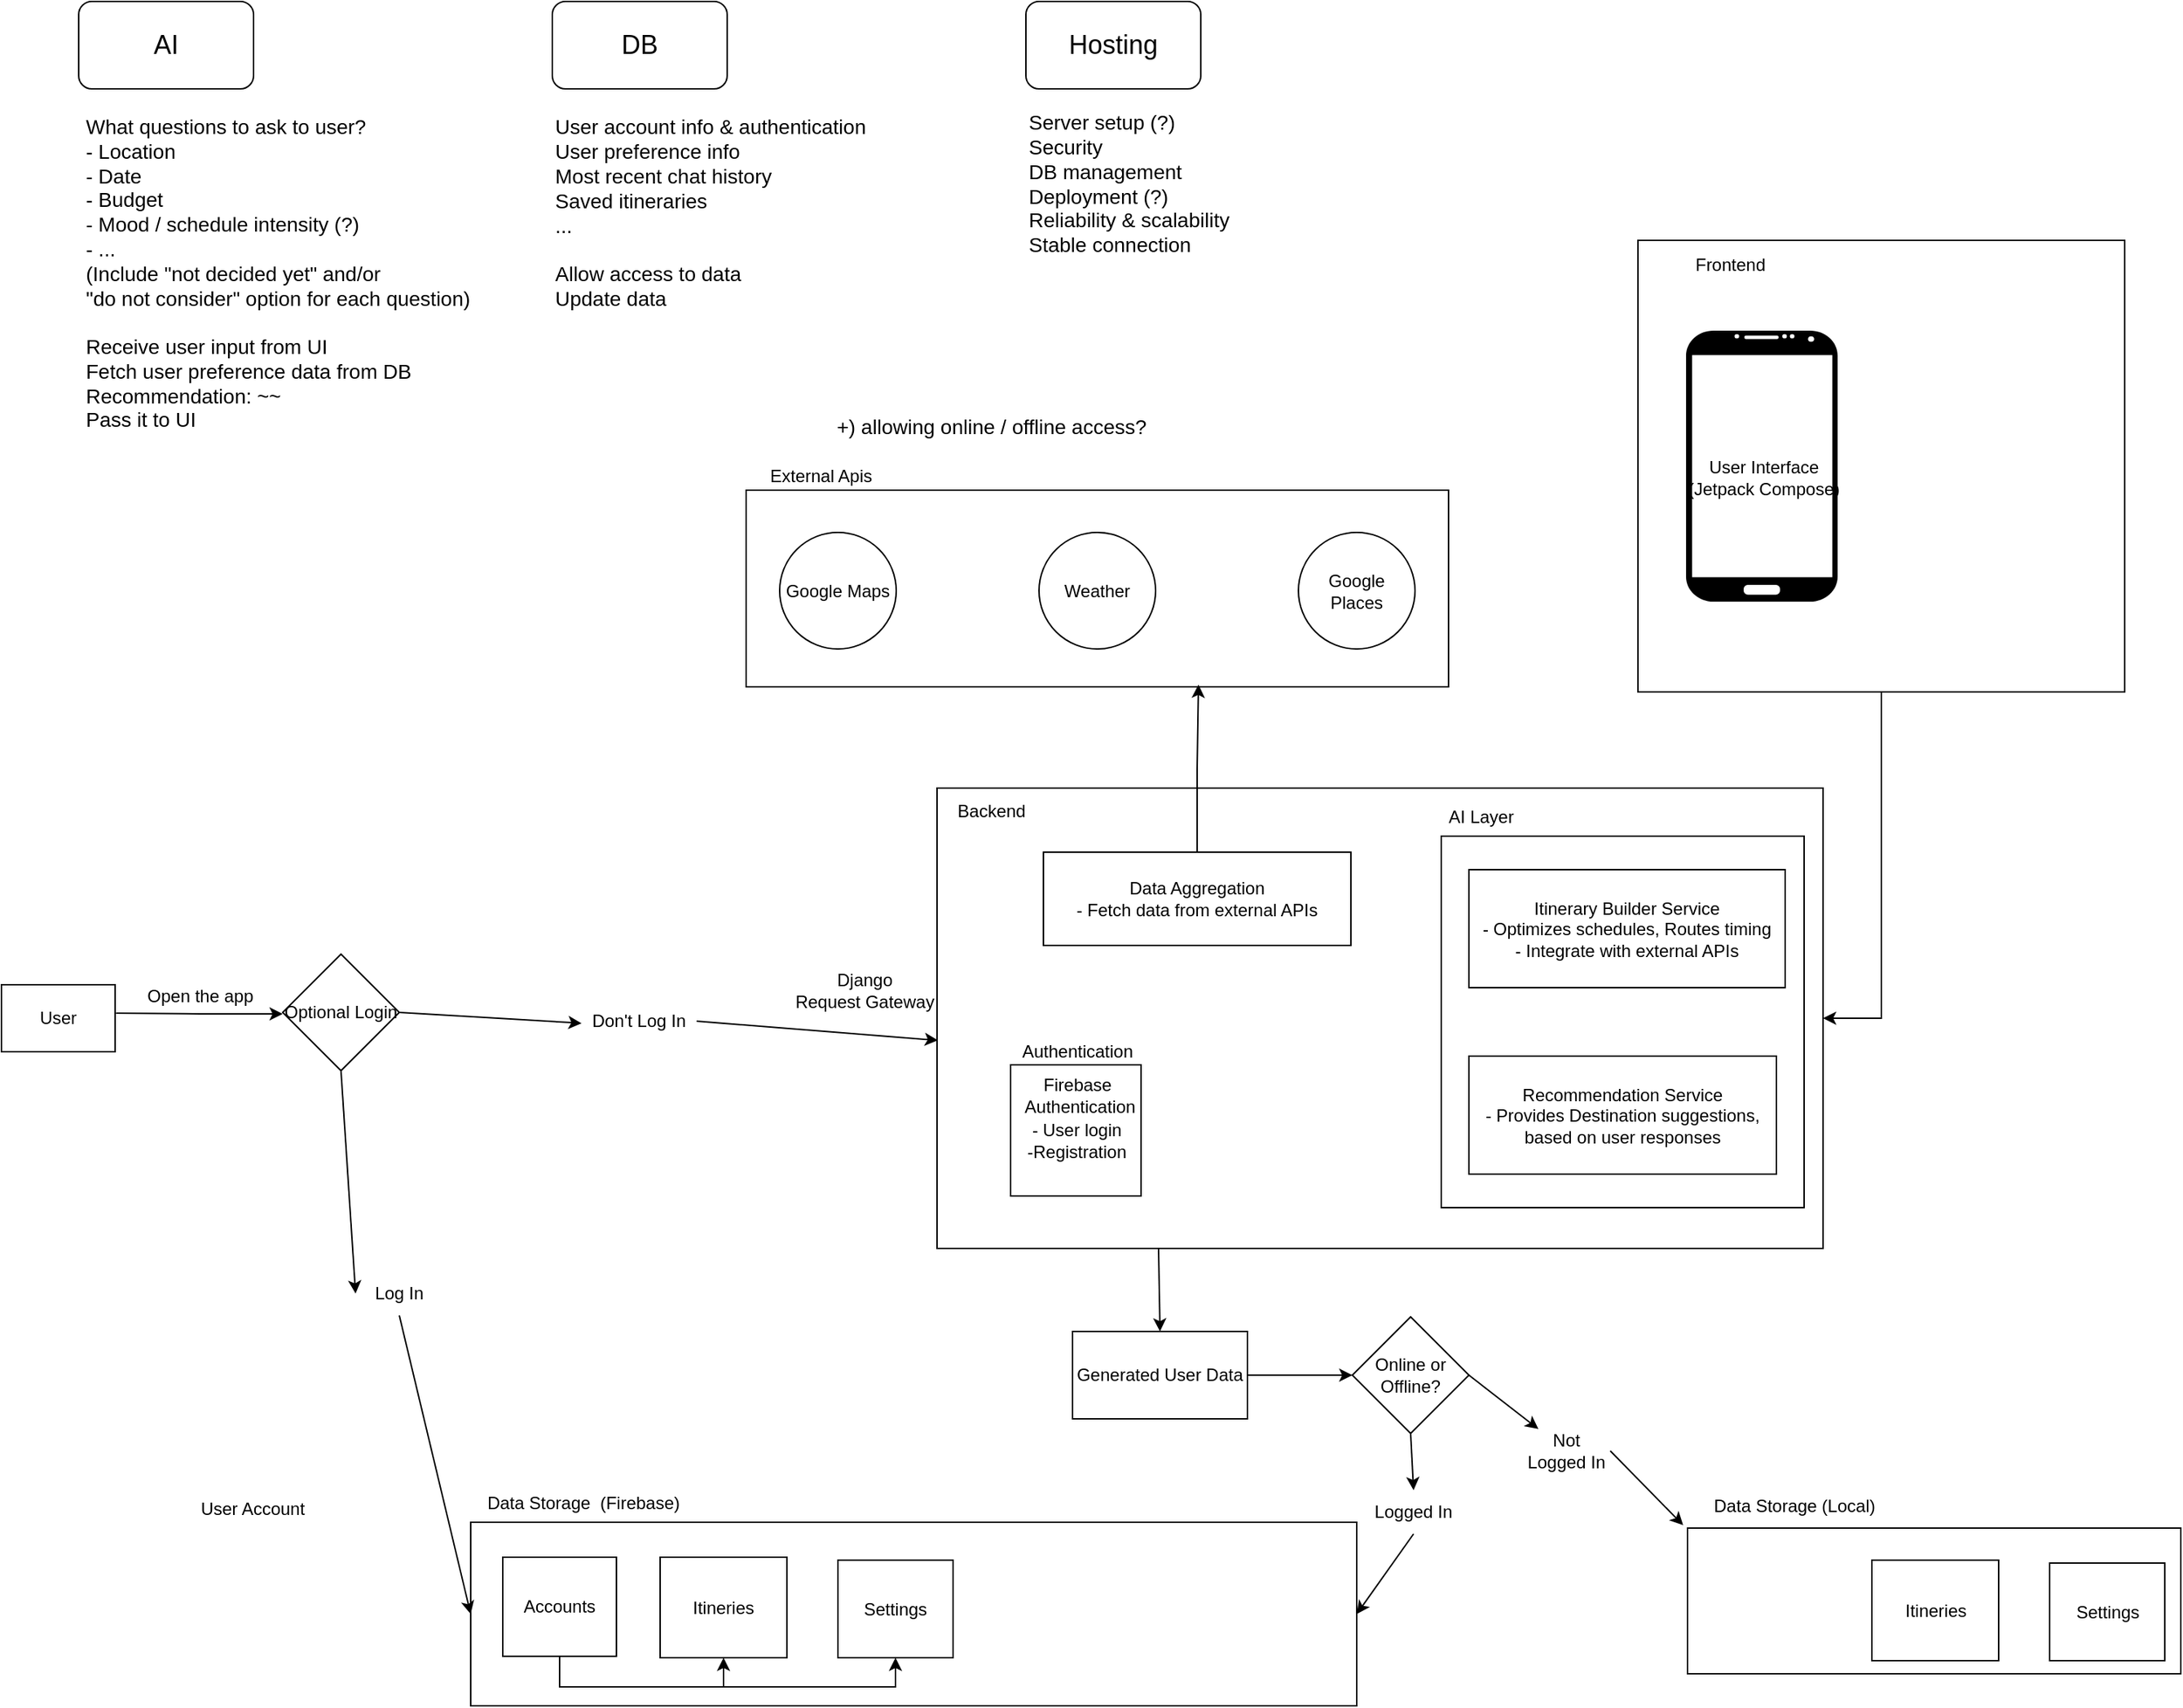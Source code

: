 <mxfile version="26.0.8">
  <diagram name="Page-1" id="YCGb1fXZHZs1NDQ-doLa">
    <mxGraphModel dx="2213" dy="911" grid="0" gridSize="10" guides="1" tooltips="1" connect="1" arrows="1" fold="1" page="1" pageScale="1" pageWidth="850" pageHeight="1100" math="0" shadow="0">
      <root>
        <mxCell id="0" />
        <mxCell id="1" parent="0" />
        <mxCell id="F6tcZEU1wLUHKEX0VQhd-23" value="" style="whiteSpace=wrap;html=1;" parent="1" vertex="1">
          <mxGeometry x="300" y="1062" width="608" height="126" as="geometry" />
        </mxCell>
        <mxCell id="F6tcZEU1wLUHKEX0VQhd-15" value="" style="rounded=0;whiteSpace=wrap;html=1;" parent="1" vertex="1">
          <mxGeometry x="1101" y="182" width="334" height="310" as="geometry" />
        </mxCell>
        <mxCell id="F6tcZEU1wLUHKEX0VQhd-31" value="" style="rounded=0;whiteSpace=wrap;html=1;" parent="1" vertex="1">
          <mxGeometry x="489" y="353.5" width="482" height="135" as="geometry" />
        </mxCell>
        <mxCell id="F6tcZEU1wLUHKEX0VQhd-19" style="edgeStyle=orthogonalEdgeStyle;rounded=0;orthogonalLoop=1;jettySize=auto;html=1;entryX=1;entryY=0.5;entryDx=0;entryDy=0;" parent="1" source="F6tcZEU1wLUHKEX0VQhd-15" edge="1" target="F6tcZEU1wLUHKEX0VQhd-20">
          <mxGeometry relative="1" as="geometry">
            <mxPoint x="1136" y="520" as="targetPoint" />
          </mxGeometry>
        </mxCell>
        <mxCell id="PQpsgTs7zhuVNot9rBAv-1" value="&lt;font style=&quot;font-size: 18px;&quot;&gt;AI&lt;/font&gt;" style="rounded=1;whiteSpace=wrap;html=1;" parent="1" vertex="1">
          <mxGeometry x="31" y="18" width="120" height="60" as="geometry" />
        </mxCell>
        <mxCell id="iJq4LKLFICn1WwAoMsjc-1" value="&lt;font style=&quot;font-size: 18px;&quot;&gt;DB&lt;/font&gt;" style="rounded=1;whiteSpace=wrap;html=1;" parent="1" vertex="1">
          <mxGeometry x="356" y="18" width="120" height="60" as="geometry" />
        </mxCell>
        <mxCell id="iJq4LKLFICn1WwAoMsjc-2" value="&lt;font style=&quot;font-size: 18px;&quot;&gt;Hosting&lt;/font&gt;" style="rounded=1;whiteSpace=wrap;html=1;" parent="1" vertex="1">
          <mxGeometry x="681" y="18" width="120" height="60" as="geometry" />
        </mxCell>
        <mxCell id="iJq4LKLFICn1WwAoMsjc-3" value="&lt;font style=&quot;font-size: 14px;&quot;&gt;What questions to ask to user?&lt;br&gt;- Location&lt;br&gt;- Date&lt;/font&gt;&lt;div&gt;&lt;font style=&quot;font-size: 14px;&quot;&gt;- Budget&lt;/font&gt;&lt;/div&gt;&lt;div&gt;&lt;font style=&quot;font-size: 14px;&quot;&gt;- Mood / schedule intensity (?)&lt;/font&gt;&lt;/div&gt;&lt;div&gt;&lt;font style=&quot;font-size: 14px;&quot;&gt;- ...&lt;/font&gt;&lt;/div&gt;&lt;div&gt;&lt;font style=&quot;font-size: 14px;&quot;&gt;(Include &quot;not decided yet&quot; and/or&lt;/font&gt;&lt;/div&gt;&lt;div&gt;&lt;font style=&quot;font-size: 14px;&quot;&gt;&quot;do not consider&quot; option for each question)&lt;/font&gt;&lt;/div&gt;&lt;div&gt;&lt;font style=&quot;font-size: 14px;&quot;&gt;&lt;br&gt;&lt;/font&gt;&lt;/div&gt;&lt;div&gt;&lt;span style=&quot;font-size: 14px;&quot;&gt;Receive user input from UI&lt;/span&gt;&lt;/div&gt;&lt;div&gt;&lt;span style=&quot;font-size: 14px;&quot;&gt;Fetch user preference data from DB&lt;/span&gt;&lt;/div&gt;&lt;div&gt;&lt;span style=&quot;font-size: 14px;&quot;&gt;Recommendation: ~~&lt;br&gt;Pass it to UI&lt;/span&gt;&lt;/div&gt;&lt;div&gt;&lt;span style=&quot;font-size: 14px;&quot;&gt;&lt;br&gt;&lt;/span&gt;&lt;/div&gt;" style="text;html=1;align=left;verticalAlign=middle;resizable=0;points=[];autosize=1;strokeColor=none;fillColor=none;rounded=1;" parent="1" vertex="1">
          <mxGeometry x="33.5" y="88" width="290" height="250" as="geometry" />
        </mxCell>
        <mxCell id="iJq4LKLFICn1WwAoMsjc-4" value="&lt;span style=&quot;font-size: 14px;&quot;&gt;User account info &amp;amp; authentication&lt;/span&gt;&lt;div&gt;&lt;span style=&quot;font-size: 14px;&quot;&gt;User preference info&lt;/span&gt;&lt;/div&gt;&lt;div&gt;&lt;span style=&quot;font-size: 14px;&quot;&gt;Most recent chat history&lt;/span&gt;&lt;/div&gt;&lt;div&gt;&lt;span style=&quot;font-size: 14px;&quot;&gt;Saved itineraries&lt;/span&gt;&lt;/div&gt;&lt;div&gt;&lt;span style=&quot;font-size: 14px;&quot;&gt;...&lt;/span&gt;&lt;/div&gt;&lt;div&gt;&lt;span style=&quot;font-size: 14px;&quot;&gt;&lt;br&gt;&lt;/span&gt;&lt;/div&gt;&lt;div&gt;&lt;span style=&quot;font-size: 14px;&quot;&gt;Allow access to data&lt;/span&gt;&lt;/div&gt;&lt;div&gt;&lt;span style=&quot;font-size: 14px;&quot;&gt;Update data&lt;/span&gt;&lt;/div&gt;" style="text;html=1;align=left;verticalAlign=middle;whiteSpace=wrap;rounded=1;" parent="1" vertex="1">
          <mxGeometry x="356" y="98" width="225" height="130" as="geometry" />
        </mxCell>
        <mxCell id="iJq4LKLFICn1WwAoMsjc-5" value="&lt;font style=&quot;font-size: 14px;&quot;&gt;Server setup (?)&lt;/font&gt;&lt;div&gt;&lt;font style=&quot;font-size: 14px;&quot;&gt;Security&lt;/font&gt;&lt;/div&gt;&lt;div&gt;&lt;font style=&quot;font-size: 14px;&quot;&gt;DB management&lt;/font&gt;&lt;/div&gt;&lt;div&gt;&lt;font style=&quot;font-size: 14px;&quot;&gt;Deployment (?)&lt;/font&gt;&lt;/div&gt;&lt;div&gt;&lt;font style=&quot;font-size: 14px;&quot;&gt;Reliability &amp;amp; scalability&lt;/font&gt;&lt;/div&gt;&lt;div&gt;&lt;span style=&quot;font-size: 14px;&quot;&gt;Stable connection&lt;/span&gt;&lt;/div&gt;" style="text;html=1;align=left;verticalAlign=middle;resizable=0;points=[];autosize=1;strokeColor=none;fillColor=none;rounded=1;" parent="1" vertex="1">
          <mxGeometry x="681" y="88" width="160" height="110" as="geometry" />
        </mxCell>
        <mxCell id="iJq4LKLFICn1WwAoMsjc-7" value="&lt;font style=&quot;font-size: 14px;&quot;&gt;+) allowing online / offline access?&lt;/font&gt;" style="text;html=1;align=center;verticalAlign=middle;resizable=0;points=[];autosize=1;strokeColor=none;fillColor=none;rounded=1;" parent="1" vertex="1">
          <mxGeometry x="537" y="295" width="240" height="30" as="geometry" />
        </mxCell>
        <mxCell id="F6tcZEU1wLUHKEX0VQhd-3" style="edgeStyle=orthogonalEdgeStyle;rounded=1;orthogonalLoop=1;jettySize=auto;html=1;exitX=1.015;exitY=0.365;exitDx=0;exitDy=0;exitPerimeter=0;" parent="1" edge="1">
          <mxGeometry relative="1" as="geometry">
            <mxPoint x="171" y="713" as="targetPoint" />
            <mxPoint x="56.675" y="712.49" as="sourcePoint" />
          </mxGeometry>
        </mxCell>
        <mxCell id="F6tcZEU1wLUHKEX0VQhd-8" value="Frontend" style="text;html=1;align=center;verticalAlign=middle;resizable=0;points=[];autosize=1;strokeColor=none;fillColor=none;" parent="1" vertex="1">
          <mxGeometry x="1130" y="186" width="67" height="26" as="geometry" />
        </mxCell>
        <mxCell id="F6tcZEU1wLUHKEX0VQhd-17" value="" style="verticalLabelPosition=bottom;verticalAlign=top;html=1;shadow=0;dashed=0;strokeWidth=1;shape=mxgraph.android.phone2;strokeColor=none;fillStyle=auto;fillColor=light-dark(default, #ffffff);gradientColor=light-dark(#000000,#FFFFFF);gradientDirection=radial;" parent="1" vertex="1">
          <mxGeometry x="1134" y="244" width="104" height="186" as="geometry" />
        </mxCell>
        <mxCell id="F6tcZEU1wLUHKEX0VQhd-20" value="" style="whiteSpace=wrap;html=1;" parent="1" vertex="1">
          <mxGeometry x="620" y="558" width="608" height="316" as="geometry" />
        </mxCell>
        <mxCell id="F6tcZEU1wLUHKEX0VQhd-21" value="Backend" style="text;html=1;align=center;verticalAlign=middle;resizable=0;points=[];autosize=1;strokeColor=none;fillColor=none;" parent="1" vertex="1">
          <mxGeometry x="624" y="561" width="66" height="26" as="geometry" />
        </mxCell>
        <mxCell id="F6tcZEU1wLUHKEX0VQhd-22" value="&lt;div&gt;Data Storage&amp;nbsp; (Firebase)&lt;/div&gt;" style="text;html=1;align=center;verticalAlign=middle;resizable=0;points=[];autosize=1;strokeColor=none;fillColor=none;" parent="1" vertex="1">
          <mxGeometry x="300" y="1036" width="153" height="26" as="geometry" />
        </mxCell>
        <mxCell id="F6tcZEU1wLUHKEX0VQhd-24" value="User" style="whiteSpace=wrap;html=1;" parent="1" vertex="1">
          <mxGeometry x="-22" y="693" width="78" height="46" as="geometry" />
        </mxCell>
        <mxCell id="F6tcZEU1wLUHKEX0VQhd-26" value="Open the app" style="text;html=1;align=center;verticalAlign=middle;resizable=0;points=[];autosize=1;strokeColor=none;fillColor=none;" parent="1" vertex="1">
          <mxGeometry x="68" y="688" width="91" height="26" as="geometry" />
        </mxCell>
        <mxCell id="F6tcZEU1wLUHKEX0VQhd-28" value="User Account" style="text;html=1;align=center;verticalAlign=middle;resizable=0;points=[];autosize=1;strokeColor=none;fillColor=none;" parent="1" vertex="1">
          <mxGeometry x="104" y="1040" width="91" height="26" as="geometry" />
        </mxCell>
        <mxCell id="F6tcZEU1wLUHKEX0VQhd-30" value="User Interface&lt;br&gt;(Jetpack Compose)" style="text;html=1;align=center;verticalAlign=middle;resizable=0;points=[];autosize=1;strokeColor=none;fillColor=none;" parent="1" vertex="1">
          <mxGeometry x="1125.5" y="324" width="122" height="41" as="geometry" />
        </mxCell>
        <mxCell id="F6tcZEU1wLUHKEX0VQhd-32" value="External Apis" style="text;html=1;align=center;verticalAlign=middle;resizable=0;points=[];autosize=1;strokeColor=none;fillColor=none;" parent="1" vertex="1">
          <mxGeometry x="495" y="331" width="89" height="26" as="geometry" />
        </mxCell>
        <mxCell id="F6tcZEU1wLUHKEX0VQhd-33" style="edgeStyle=orthogonalEdgeStyle;rounded=0;orthogonalLoop=1;jettySize=auto;html=1;exitX=0.5;exitY=0;exitDx=0;exitDy=0;entryX=0.644;entryY=0.989;entryDx=0;entryDy=0;entryPerimeter=0;" parent="1" source="F6tcZEU1wLUHKEX0VQhd-57" target="F6tcZEU1wLUHKEX0VQhd-31" edge="1">
          <mxGeometry relative="1" as="geometry" />
        </mxCell>
        <mxCell id="F6tcZEU1wLUHKEX0VQhd-35" value="Google Maps" style="ellipse;whiteSpace=wrap;html=1;" parent="1" vertex="1">
          <mxGeometry x="512" y="382.5" width="80" height="80" as="geometry" />
        </mxCell>
        <mxCell id="F6tcZEU1wLUHKEX0VQhd-36" value="Weather" style="ellipse;whiteSpace=wrap;html=1;" parent="1" vertex="1">
          <mxGeometry x="690" y="382.5" width="80" height="80" as="geometry" />
        </mxCell>
        <mxCell id="F6tcZEU1wLUHKEX0VQhd-48" style="edgeStyle=orthogonalEdgeStyle;rounded=0;orthogonalLoop=1;jettySize=auto;html=1;exitX=0.5;exitY=1;exitDx=0;exitDy=0;entryX=0.5;entryY=1;entryDx=0;entryDy=0;" parent="1" source="F6tcZEU1wLUHKEX0VQhd-41" target="F6tcZEU1wLUHKEX0VQhd-44" edge="1">
          <mxGeometry relative="1" as="geometry" />
        </mxCell>
        <mxCell id="F6tcZEU1wLUHKEX0VQhd-49" style="edgeStyle=orthogonalEdgeStyle;rounded=0;orthogonalLoop=1;jettySize=auto;html=1;exitX=0.5;exitY=1;exitDx=0;exitDy=0;entryX=0.5;entryY=1;entryDx=0;entryDy=0;" parent="1" source="F6tcZEU1wLUHKEX0VQhd-41" target="F6tcZEU1wLUHKEX0VQhd-47" edge="1">
          <mxGeometry relative="1" as="geometry" />
        </mxCell>
        <mxCell id="F6tcZEU1wLUHKEX0VQhd-41" value="Accounts" style="whiteSpace=wrap;html=1;" parent="1" vertex="1">
          <mxGeometry x="322" y="1086" width="78" height="68" as="geometry" />
        </mxCell>
        <mxCell id="F6tcZEU1wLUHKEX0VQhd-44" value="Itineries" style="whiteSpace=wrap;html=1;" parent="1" vertex="1">
          <mxGeometry x="430" y="1086" width="87" height="69" as="geometry" />
        </mxCell>
        <mxCell id="F6tcZEU1wLUHKEX0VQhd-45" value="Generated User Data" style="whiteSpace=wrap;html=1;" parent="1" vertex="1">
          <mxGeometry x="713" y="931" width="120" height="60" as="geometry" />
        </mxCell>
        <mxCell id="F6tcZEU1wLUHKEX0VQhd-47" value="Settings" style="whiteSpace=wrap;html=1;" parent="1" vertex="1">
          <mxGeometry x="552" y="1088" width="79" height="67" as="geometry" />
        </mxCell>
        <mxCell id="F6tcZEU1wLUHKEX0VQhd-50" value="&lt;div&gt;Django&lt;/div&gt;&lt;div&gt;Request Gateway&lt;br&gt;&lt;/div&gt;" style="text;html=1;align=center;verticalAlign=middle;resizable=0;points=[];autosize=1;strokeColor=none;fillColor=none;" parent="1" vertex="1">
          <mxGeometry x="512" y="676" width="115" height="41" as="geometry" />
        </mxCell>
        <mxCell id="F6tcZEU1wLUHKEX0VQhd-52" value="&lt;div&gt;&lt;br&gt;&lt;/div&gt;&lt;div&gt;- User login&lt;/div&gt;&lt;div&gt;-Registration&lt;br&gt;&lt;/div&gt;" style="rounded=0;whiteSpace=wrap;html=1;" parent="1" vertex="1">
          <mxGeometry x="670.5" y="748" width="89.5" height="90" as="geometry" />
        </mxCell>
        <mxCell id="F6tcZEU1wLUHKEX0VQhd-53" value="Firebase&lt;br&gt;&amp;nbsp;Authentication" style="text;html=1;align=center;verticalAlign=middle;resizable=0;points=[];autosize=1;strokeColor=none;fillColor=none;" parent="1" vertex="1">
          <mxGeometry x="667.5" y="748" width="97" height="41" as="geometry" />
        </mxCell>
        <mxCell id="F6tcZEU1wLUHKEX0VQhd-54" value="Authentication" style="text;html=1;align=center;verticalAlign=middle;resizable=0;points=[];autosize=1;strokeColor=none;fillColor=none;" parent="1" vertex="1">
          <mxGeometry x="668.5" y="726" width="95" height="26" as="geometry" />
        </mxCell>
        <mxCell id="F6tcZEU1wLUHKEX0VQhd-55" value="&lt;div&gt;Itinerary Builder Service&lt;/div&gt;&lt;div&gt;- Optimizes schedules, Routes timing&lt;br&gt;&lt;/div&gt;&lt;div&gt;- Integrate with external APIs&lt;br&gt;&lt;/div&gt;" style="whiteSpace=wrap;html=1;" parent="1" vertex="1">
          <mxGeometry x="985" y="614" width="217" height="81" as="geometry" />
        </mxCell>
        <mxCell id="F6tcZEU1wLUHKEX0VQhd-56" value="&lt;div&gt;Recommendation Service&lt;/div&gt;&lt;div&gt;- Provides Destination suggestions, based on user responses&lt;/div&gt;" style="whiteSpace=wrap;html=1;" parent="1" vertex="1">
          <mxGeometry x="985" y="742" width="211" height="81" as="geometry" />
        </mxCell>
        <mxCell id="F6tcZEU1wLUHKEX0VQhd-57" value="&lt;div&gt;Data Aggregation&lt;/div&gt;&lt;div&gt;- Fetch data from external APIs&lt;br&gt;&lt;/div&gt;" style="whiteSpace=wrap;html=1;" parent="1" vertex="1">
          <mxGeometry x="693" y="602" width="211" height="64" as="geometry" />
        </mxCell>
        <mxCell id="F6tcZEU1wLUHKEX0VQhd-58" value="Google Places" style="ellipse;whiteSpace=wrap;html=1;" parent="1" vertex="1">
          <mxGeometry x="868" y="382.5" width="80" height="80" as="geometry" />
        </mxCell>
        <mxCell id="F6tcZEU1wLUHKEX0VQhd-59" value="" style="whiteSpace=wrap;html=1;fillColor=none;strokeColor=light-dark(#000000,#0000CC);" parent="1" vertex="1">
          <mxGeometry x="966" y="591" width="249" height="255" as="geometry" />
        </mxCell>
        <mxCell id="F6tcZEU1wLUHKEX0VQhd-60" value="&lt;span style=&quot;color: light-dark(rgb(0, 0, 0), rgb(0, 0, 204));&quot;&gt;AI Layer&lt;br&gt;&lt;/span&gt;" style="text;html=1;align=center;verticalAlign=middle;resizable=0;points=[];autosize=1;strokeColor=none;fillColor=none;" parent="1" vertex="1">
          <mxGeometry x="962" y="565" width="61" height="26" as="geometry" />
        </mxCell>
        <mxCell id="-O7Q9c80gEYb_Deh_tuQ-1" value="" style="endArrow=classic;html=1;rounded=0;exitX=0.25;exitY=1;exitDx=0;exitDy=0;entryX=0.5;entryY=0;entryDx=0;entryDy=0;" edge="1" parent="1" source="F6tcZEU1wLUHKEX0VQhd-20" target="F6tcZEU1wLUHKEX0VQhd-45">
          <mxGeometry width="50" height="50" relative="1" as="geometry">
            <mxPoint x="558" y="998" as="sourcePoint" />
            <mxPoint x="608" y="948" as="targetPoint" />
          </mxGeometry>
        </mxCell>
        <mxCell id="-O7Q9c80gEYb_Deh_tuQ-2" value="Online or Offline?" style="rhombus;whiteSpace=wrap;html=1;" vertex="1" parent="1">
          <mxGeometry x="905" y="921" width="80" height="80" as="geometry" />
        </mxCell>
        <mxCell id="-O7Q9c80gEYb_Deh_tuQ-4" value="" style="endArrow=classic;html=1;rounded=0;entryX=0;entryY=0.5;entryDx=0;entryDy=0;exitX=1;exitY=0.5;exitDx=0;exitDy=0;" edge="1" parent="1" source="F6tcZEU1wLUHKEX0VQhd-45" target="-O7Q9c80gEYb_Deh_tuQ-2">
          <mxGeometry width="50" height="50" relative="1" as="geometry">
            <mxPoint x="848" y="1031" as="sourcePoint" />
            <mxPoint x="724" y="928" as="targetPoint" />
          </mxGeometry>
        </mxCell>
        <mxCell id="-O7Q9c80gEYb_Deh_tuQ-6" value="" style="endArrow=classic;html=1;rounded=0;exitX=0.5;exitY=1;exitDx=0;exitDy=0;entryX=1;entryY=0.5;entryDx=0;entryDy=0;" edge="1" parent="1" source="-O7Q9c80gEYb_Deh_tuQ-7" target="F6tcZEU1wLUHKEX0VQhd-23">
          <mxGeometry width="50" height="50" relative="1" as="geometry">
            <mxPoint x="621" y="1001" as="sourcePoint" />
            <mxPoint x="620" y="1063" as="targetPoint" />
          </mxGeometry>
        </mxCell>
        <mxCell id="-O7Q9c80gEYb_Deh_tuQ-9" value="" style="whiteSpace=wrap;html=1;" vertex="1" parent="1">
          <mxGeometry x="1135" y="1066" width="338.5" height="100" as="geometry" />
        </mxCell>
        <mxCell id="-O7Q9c80gEYb_Deh_tuQ-10" value="&lt;div&gt;Data Storage (Local)&lt;/div&gt;" style="text;html=1;align=center;verticalAlign=middle;resizable=0;points=[];autosize=1;strokeColor=none;fillColor=none;" vertex="1" parent="1">
          <mxGeometry x="1143.5" y="1038" width="129" height="26" as="geometry" />
        </mxCell>
        <mxCell id="-O7Q9c80gEYb_Deh_tuQ-14" value="Itineries" style="whiteSpace=wrap;html=1;" vertex="1" parent="1">
          <mxGeometry x="1261.5" y="1088" width="87" height="69" as="geometry" />
        </mxCell>
        <mxCell id="-O7Q9c80gEYb_Deh_tuQ-15" value="Settings" style="whiteSpace=wrap;html=1;" vertex="1" parent="1">
          <mxGeometry x="1383.5" y="1090" width="79" height="67" as="geometry" />
        </mxCell>
        <mxCell id="-O7Q9c80gEYb_Deh_tuQ-20" value="" style="endArrow=classic;html=1;rounded=0;exitX=0.5;exitY=1;exitDx=0;exitDy=0;entryX=0.5;entryY=0;entryDx=0;entryDy=0;" edge="1" parent="1" source="-O7Q9c80gEYb_Deh_tuQ-2" target="-O7Q9c80gEYb_Deh_tuQ-7">
          <mxGeometry width="50" height="50" relative="1" as="geometry">
            <mxPoint x="945" y="1001" as="sourcePoint" />
            <mxPoint x="908" y="1125" as="targetPoint" />
          </mxGeometry>
        </mxCell>
        <mxCell id="-O7Q9c80gEYb_Deh_tuQ-7" value="Logged In" style="text;html=1;align=center;verticalAlign=middle;whiteSpace=wrap;rounded=0;" vertex="1" parent="1">
          <mxGeometry x="917" y="1040" width="60" height="30" as="geometry" />
        </mxCell>
        <mxCell id="-O7Q9c80gEYb_Deh_tuQ-22" value="" style="endArrow=classic;html=1;rounded=0;exitX=1;exitY=0.5;exitDx=0;exitDy=0;" edge="1" parent="1" source="-O7Q9c80gEYb_Deh_tuQ-24">
          <mxGeometry width="50" height="50" relative="1" as="geometry">
            <mxPoint x="878" y="1012" as="sourcePoint" />
            <mxPoint x="1132" y="1064" as="targetPoint" />
          </mxGeometry>
        </mxCell>
        <mxCell id="-O7Q9c80gEYb_Deh_tuQ-23" value="" style="endArrow=classic;html=1;rounded=0;exitX=1;exitY=0.5;exitDx=0;exitDy=0;" edge="1" parent="1" source="-O7Q9c80gEYb_Deh_tuQ-2" target="-O7Q9c80gEYb_Deh_tuQ-24">
          <mxGeometry width="50" height="50" relative="1" as="geometry">
            <mxPoint x="985" y="961" as="sourcePoint" />
            <mxPoint x="1132" y="1064" as="targetPoint" />
          </mxGeometry>
        </mxCell>
        <mxCell id="-O7Q9c80gEYb_Deh_tuQ-24" value="Not Logged In" style="text;html=1;align=center;verticalAlign=middle;whiteSpace=wrap;rounded=0;" vertex="1" parent="1">
          <mxGeometry x="1022" y="998" width="60" height="30" as="geometry" />
        </mxCell>
        <mxCell id="-O7Q9c80gEYb_Deh_tuQ-25" value="Optional Login" style="rhombus;whiteSpace=wrap;html=1;" vertex="1" parent="1">
          <mxGeometry x="171" y="672" width="80" height="80" as="geometry" />
        </mxCell>
        <mxCell id="-O7Q9c80gEYb_Deh_tuQ-27" value="" style="endArrow=classic;html=1;rounded=0;exitX=0.5;exitY=1;exitDx=0;exitDy=0;entryX=0;entryY=0.5;entryDx=0;entryDy=0;" edge="1" parent="1" source="-O7Q9c80gEYb_Deh_tuQ-29" target="F6tcZEU1wLUHKEX0VQhd-23">
          <mxGeometry width="50" height="50" relative="1" as="geometry">
            <mxPoint x="206" y="798" as="sourcePoint" />
            <mxPoint x="256" y="748" as="targetPoint" />
          </mxGeometry>
        </mxCell>
        <mxCell id="-O7Q9c80gEYb_Deh_tuQ-28" value="" style="endArrow=classic;html=1;rounded=0;exitX=0.5;exitY=1;exitDx=0;exitDy=0;entryX=0;entryY=0.5;entryDx=0;entryDy=0;" edge="1" parent="1" source="-O7Q9c80gEYb_Deh_tuQ-25" target="-O7Q9c80gEYb_Deh_tuQ-29">
          <mxGeometry width="50" height="50" relative="1" as="geometry">
            <mxPoint x="211" y="752" as="sourcePoint" />
            <mxPoint x="300" y="1125" as="targetPoint" />
          </mxGeometry>
        </mxCell>
        <mxCell id="-O7Q9c80gEYb_Deh_tuQ-29" value="Log In" style="text;html=1;align=center;verticalAlign=middle;whiteSpace=wrap;rounded=0;" vertex="1" parent="1">
          <mxGeometry x="221" y="890" width="60" height="30" as="geometry" />
        </mxCell>
        <mxCell id="-O7Q9c80gEYb_Deh_tuQ-30" value="" style="endArrow=classic;html=1;rounded=0;exitX=1;exitY=0.5;exitDx=0;exitDy=0;entryX=0.001;entryY=0.548;entryDx=0;entryDy=0;entryPerimeter=0;" edge="1" parent="1" source="-O7Q9c80gEYb_Deh_tuQ-32" target="F6tcZEU1wLUHKEX0VQhd-20">
          <mxGeometry width="50" height="50" relative="1" as="geometry">
            <mxPoint x="248" y="752" as="sourcePoint" />
            <mxPoint x="298" y="702" as="targetPoint" />
          </mxGeometry>
        </mxCell>
        <mxCell id="-O7Q9c80gEYb_Deh_tuQ-31" value="" style="endArrow=classic;html=1;rounded=0;exitX=1;exitY=0.5;exitDx=0;exitDy=0;entryX=0.001;entryY=0.548;entryDx=0;entryDy=0;entryPerimeter=0;" edge="1" parent="1" source="-O7Q9c80gEYb_Deh_tuQ-25" target="-O7Q9c80gEYb_Deh_tuQ-32">
          <mxGeometry width="50" height="50" relative="1" as="geometry">
            <mxPoint x="251" y="712" as="sourcePoint" />
            <mxPoint x="621" y="731" as="targetPoint" />
          </mxGeometry>
        </mxCell>
        <mxCell id="-O7Q9c80gEYb_Deh_tuQ-32" value="Don&#39;t Log In" style="text;html=1;align=center;verticalAlign=middle;whiteSpace=wrap;rounded=0;" vertex="1" parent="1">
          <mxGeometry x="376" y="703" width="79" height="30" as="geometry" />
        </mxCell>
      </root>
    </mxGraphModel>
  </diagram>
</mxfile>

